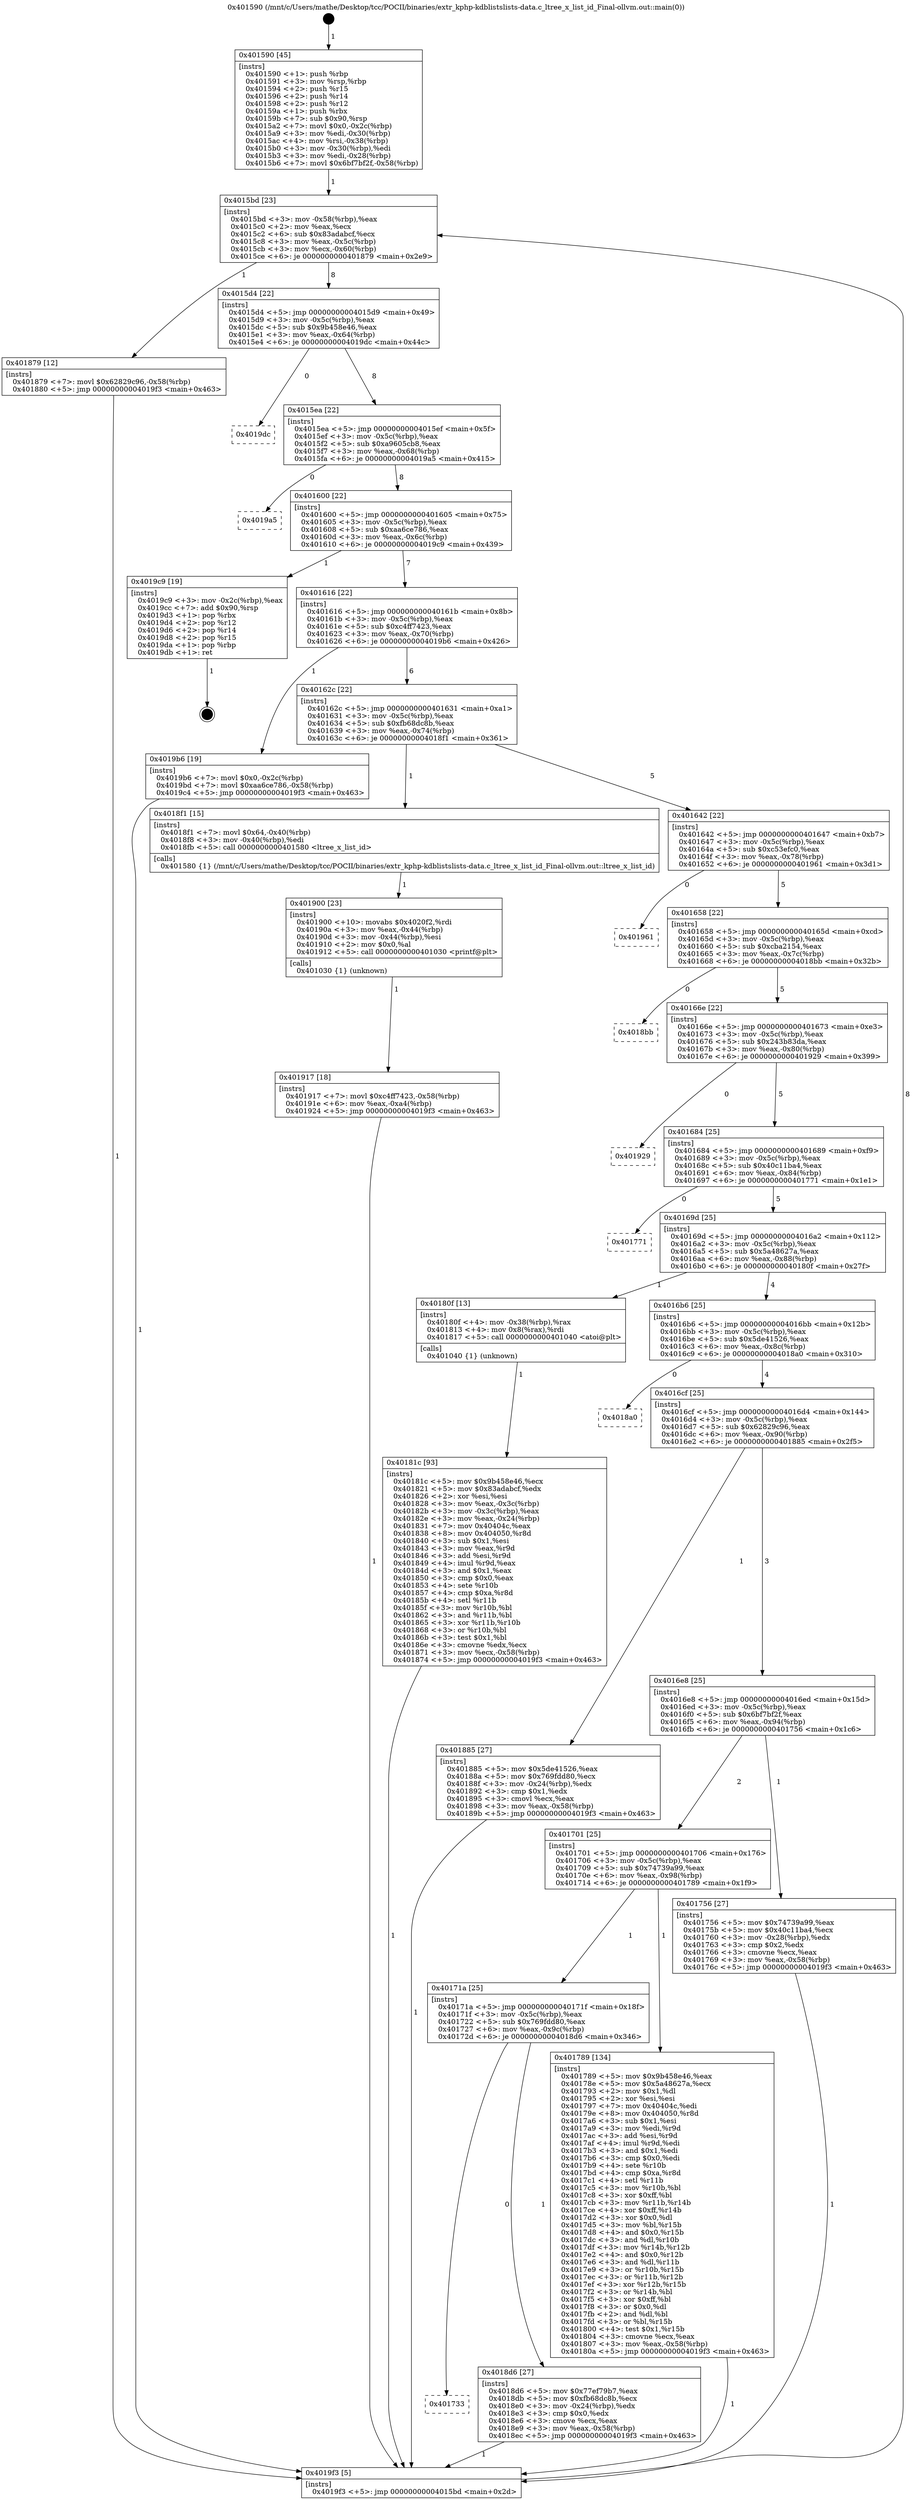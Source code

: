 digraph "0x401590" {
  label = "0x401590 (/mnt/c/Users/mathe/Desktop/tcc/POCII/binaries/extr_kphp-kdblistslists-data.c_ltree_x_list_id_Final-ollvm.out::main(0))"
  labelloc = "t"
  node[shape=record]

  Entry [label="",width=0.3,height=0.3,shape=circle,fillcolor=black,style=filled]
  "0x4015bd" [label="{
     0x4015bd [23]\l
     | [instrs]\l
     &nbsp;&nbsp;0x4015bd \<+3\>: mov -0x58(%rbp),%eax\l
     &nbsp;&nbsp;0x4015c0 \<+2\>: mov %eax,%ecx\l
     &nbsp;&nbsp;0x4015c2 \<+6\>: sub $0x83adabcf,%ecx\l
     &nbsp;&nbsp;0x4015c8 \<+3\>: mov %eax,-0x5c(%rbp)\l
     &nbsp;&nbsp;0x4015cb \<+3\>: mov %ecx,-0x60(%rbp)\l
     &nbsp;&nbsp;0x4015ce \<+6\>: je 0000000000401879 \<main+0x2e9\>\l
  }"]
  "0x401879" [label="{
     0x401879 [12]\l
     | [instrs]\l
     &nbsp;&nbsp;0x401879 \<+7\>: movl $0x62829c96,-0x58(%rbp)\l
     &nbsp;&nbsp;0x401880 \<+5\>: jmp 00000000004019f3 \<main+0x463\>\l
  }"]
  "0x4015d4" [label="{
     0x4015d4 [22]\l
     | [instrs]\l
     &nbsp;&nbsp;0x4015d4 \<+5\>: jmp 00000000004015d9 \<main+0x49\>\l
     &nbsp;&nbsp;0x4015d9 \<+3\>: mov -0x5c(%rbp),%eax\l
     &nbsp;&nbsp;0x4015dc \<+5\>: sub $0x9b458e46,%eax\l
     &nbsp;&nbsp;0x4015e1 \<+3\>: mov %eax,-0x64(%rbp)\l
     &nbsp;&nbsp;0x4015e4 \<+6\>: je 00000000004019dc \<main+0x44c\>\l
  }"]
  Exit [label="",width=0.3,height=0.3,shape=circle,fillcolor=black,style=filled,peripheries=2]
  "0x4019dc" [label="{
     0x4019dc\l
  }", style=dashed]
  "0x4015ea" [label="{
     0x4015ea [22]\l
     | [instrs]\l
     &nbsp;&nbsp;0x4015ea \<+5\>: jmp 00000000004015ef \<main+0x5f\>\l
     &nbsp;&nbsp;0x4015ef \<+3\>: mov -0x5c(%rbp),%eax\l
     &nbsp;&nbsp;0x4015f2 \<+5\>: sub $0xa9605cb8,%eax\l
     &nbsp;&nbsp;0x4015f7 \<+3\>: mov %eax,-0x68(%rbp)\l
     &nbsp;&nbsp;0x4015fa \<+6\>: je 00000000004019a5 \<main+0x415\>\l
  }"]
  "0x401917" [label="{
     0x401917 [18]\l
     | [instrs]\l
     &nbsp;&nbsp;0x401917 \<+7\>: movl $0xc4ff7423,-0x58(%rbp)\l
     &nbsp;&nbsp;0x40191e \<+6\>: mov %eax,-0xa4(%rbp)\l
     &nbsp;&nbsp;0x401924 \<+5\>: jmp 00000000004019f3 \<main+0x463\>\l
  }"]
  "0x4019a5" [label="{
     0x4019a5\l
  }", style=dashed]
  "0x401600" [label="{
     0x401600 [22]\l
     | [instrs]\l
     &nbsp;&nbsp;0x401600 \<+5\>: jmp 0000000000401605 \<main+0x75\>\l
     &nbsp;&nbsp;0x401605 \<+3\>: mov -0x5c(%rbp),%eax\l
     &nbsp;&nbsp;0x401608 \<+5\>: sub $0xaa6ce786,%eax\l
     &nbsp;&nbsp;0x40160d \<+3\>: mov %eax,-0x6c(%rbp)\l
     &nbsp;&nbsp;0x401610 \<+6\>: je 00000000004019c9 \<main+0x439\>\l
  }"]
  "0x401900" [label="{
     0x401900 [23]\l
     | [instrs]\l
     &nbsp;&nbsp;0x401900 \<+10\>: movabs $0x4020f2,%rdi\l
     &nbsp;&nbsp;0x40190a \<+3\>: mov %eax,-0x44(%rbp)\l
     &nbsp;&nbsp;0x40190d \<+3\>: mov -0x44(%rbp),%esi\l
     &nbsp;&nbsp;0x401910 \<+2\>: mov $0x0,%al\l
     &nbsp;&nbsp;0x401912 \<+5\>: call 0000000000401030 \<printf@plt\>\l
     | [calls]\l
     &nbsp;&nbsp;0x401030 \{1\} (unknown)\l
  }"]
  "0x4019c9" [label="{
     0x4019c9 [19]\l
     | [instrs]\l
     &nbsp;&nbsp;0x4019c9 \<+3\>: mov -0x2c(%rbp),%eax\l
     &nbsp;&nbsp;0x4019cc \<+7\>: add $0x90,%rsp\l
     &nbsp;&nbsp;0x4019d3 \<+1\>: pop %rbx\l
     &nbsp;&nbsp;0x4019d4 \<+2\>: pop %r12\l
     &nbsp;&nbsp;0x4019d6 \<+2\>: pop %r14\l
     &nbsp;&nbsp;0x4019d8 \<+2\>: pop %r15\l
     &nbsp;&nbsp;0x4019da \<+1\>: pop %rbp\l
     &nbsp;&nbsp;0x4019db \<+1\>: ret\l
  }"]
  "0x401616" [label="{
     0x401616 [22]\l
     | [instrs]\l
     &nbsp;&nbsp;0x401616 \<+5\>: jmp 000000000040161b \<main+0x8b\>\l
     &nbsp;&nbsp;0x40161b \<+3\>: mov -0x5c(%rbp),%eax\l
     &nbsp;&nbsp;0x40161e \<+5\>: sub $0xc4ff7423,%eax\l
     &nbsp;&nbsp;0x401623 \<+3\>: mov %eax,-0x70(%rbp)\l
     &nbsp;&nbsp;0x401626 \<+6\>: je 00000000004019b6 \<main+0x426\>\l
  }"]
  "0x401733" [label="{
     0x401733\l
  }", style=dashed]
  "0x4019b6" [label="{
     0x4019b6 [19]\l
     | [instrs]\l
     &nbsp;&nbsp;0x4019b6 \<+7\>: movl $0x0,-0x2c(%rbp)\l
     &nbsp;&nbsp;0x4019bd \<+7\>: movl $0xaa6ce786,-0x58(%rbp)\l
     &nbsp;&nbsp;0x4019c4 \<+5\>: jmp 00000000004019f3 \<main+0x463\>\l
  }"]
  "0x40162c" [label="{
     0x40162c [22]\l
     | [instrs]\l
     &nbsp;&nbsp;0x40162c \<+5\>: jmp 0000000000401631 \<main+0xa1\>\l
     &nbsp;&nbsp;0x401631 \<+3\>: mov -0x5c(%rbp),%eax\l
     &nbsp;&nbsp;0x401634 \<+5\>: sub $0xfb68dc8b,%eax\l
     &nbsp;&nbsp;0x401639 \<+3\>: mov %eax,-0x74(%rbp)\l
     &nbsp;&nbsp;0x40163c \<+6\>: je 00000000004018f1 \<main+0x361\>\l
  }"]
  "0x4018d6" [label="{
     0x4018d6 [27]\l
     | [instrs]\l
     &nbsp;&nbsp;0x4018d6 \<+5\>: mov $0x77ef79b7,%eax\l
     &nbsp;&nbsp;0x4018db \<+5\>: mov $0xfb68dc8b,%ecx\l
     &nbsp;&nbsp;0x4018e0 \<+3\>: mov -0x24(%rbp),%edx\l
     &nbsp;&nbsp;0x4018e3 \<+3\>: cmp $0x0,%edx\l
     &nbsp;&nbsp;0x4018e6 \<+3\>: cmove %ecx,%eax\l
     &nbsp;&nbsp;0x4018e9 \<+3\>: mov %eax,-0x58(%rbp)\l
     &nbsp;&nbsp;0x4018ec \<+5\>: jmp 00000000004019f3 \<main+0x463\>\l
  }"]
  "0x4018f1" [label="{
     0x4018f1 [15]\l
     | [instrs]\l
     &nbsp;&nbsp;0x4018f1 \<+7\>: movl $0x64,-0x40(%rbp)\l
     &nbsp;&nbsp;0x4018f8 \<+3\>: mov -0x40(%rbp),%edi\l
     &nbsp;&nbsp;0x4018fb \<+5\>: call 0000000000401580 \<ltree_x_list_id\>\l
     | [calls]\l
     &nbsp;&nbsp;0x401580 \{1\} (/mnt/c/Users/mathe/Desktop/tcc/POCII/binaries/extr_kphp-kdblistslists-data.c_ltree_x_list_id_Final-ollvm.out::ltree_x_list_id)\l
  }"]
  "0x401642" [label="{
     0x401642 [22]\l
     | [instrs]\l
     &nbsp;&nbsp;0x401642 \<+5\>: jmp 0000000000401647 \<main+0xb7\>\l
     &nbsp;&nbsp;0x401647 \<+3\>: mov -0x5c(%rbp),%eax\l
     &nbsp;&nbsp;0x40164a \<+5\>: sub $0xc53efc0,%eax\l
     &nbsp;&nbsp;0x40164f \<+3\>: mov %eax,-0x78(%rbp)\l
     &nbsp;&nbsp;0x401652 \<+6\>: je 0000000000401961 \<main+0x3d1\>\l
  }"]
  "0x40181c" [label="{
     0x40181c [93]\l
     | [instrs]\l
     &nbsp;&nbsp;0x40181c \<+5\>: mov $0x9b458e46,%ecx\l
     &nbsp;&nbsp;0x401821 \<+5\>: mov $0x83adabcf,%edx\l
     &nbsp;&nbsp;0x401826 \<+2\>: xor %esi,%esi\l
     &nbsp;&nbsp;0x401828 \<+3\>: mov %eax,-0x3c(%rbp)\l
     &nbsp;&nbsp;0x40182b \<+3\>: mov -0x3c(%rbp),%eax\l
     &nbsp;&nbsp;0x40182e \<+3\>: mov %eax,-0x24(%rbp)\l
     &nbsp;&nbsp;0x401831 \<+7\>: mov 0x40404c,%eax\l
     &nbsp;&nbsp;0x401838 \<+8\>: mov 0x404050,%r8d\l
     &nbsp;&nbsp;0x401840 \<+3\>: sub $0x1,%esi\l
     &nbsp;&nbsp;0x401843 \<+3\>: mov %eax,%r9d\l
     &nbsp;&nbsp;0x401846 \<+3\>: add %esi,%r9d\l
     &nbsp;&nbsp;0x401849 \<+4\>: imul %r9d,%eax\l
     &nbsp;&nbsp;0x40184d \<+3\>: and $0x1,%eax\l
     &nbsp;&nbsp;0x401850 \<+3\>: cmp $0x0,%eax\l
     &nbsp;&nbsp;0x401853 \<+4\>: sete %r10b\l
     &nbsp;&nbsp;0x401857 \<+4\>: cmp $0xa,%r8d\l
     &nbsp;&nbsp;0x40185b \<+4\>: setl %r11b\l
     &nbsp;&nbsp;0x40185f \<+3\>: mov %r10b,%bl\l
     &nbsp;&nbsp;0x401862 \<+3\>: and %r11b,%bl\l
     &nbsp;&nbsp;0x401865 \<+3\>: xor %r11b,%r10b\l
     &nbsp;&nbsp;0x401868 \<+3\>: or %r10b,%bl\l
     &nbsp;&nbsp;0x40186b \<+3\>: test $0x1,%bl\l
     &nbsp;&nbsp;0x40186e \<+3\>: cmovne %edx,%ecx\l
     &nbsp;&nbsp;0x401871 \<+3\>: mov %ecx,-0x58(%rbp)\l
     &nbsp;&nbsp;0x401874 \<+5\>: jmp 00000000004019f3 \<main+0x463\>\l
  }"]
  "0x401961" [label="{
     0x401961\l
  }", style=dashed]
  "0x401658" [label="{
     0x401658 [22]\l
     | [instrs]\l
     &nbsp;&nbsp;0x401658 \<+5\>: jmp 000000000040165d \<main+0xcd\>\l
     &nbsp;&nbsp;0x40165d \<+3\>: mov -0x5c(%rbp),%eax\l
     &nbsp;&nbsp;0x401660 \<+5\>: sub $0xcba2154,%eax\l
     &nbsp;&nbsp;0x401665 \<+3\>: mov %eax,-0x7c(%rbp)\l
     &nbsp;&nbsp;0x401668 \<+6\>: je 00000000004018bb \<main+0x32b\>\l
  }"]
  "0x40171a" [label="{
     0x40171a [25]\l
     | [instrs]\l
     &nbsp;&nbsp;0x40171a \<+5\>: jmp 000000000040171f \<main+0x18f\>\l
     &nbsp;&nbsp;0x40171f \<+3\>: mov -0x5c(%rbp),%eax\l
     &nbsp;&nbsp;0x401722 \<+5\>: sub $0x769fdd80,%eax\l
     &nbsp;&nbsp;0x401727 \<+6\>: mov %eax,-0x9c(%rbp)\l
     &nbsp;&nbsp;0x40172d \<+6\>: je 00000000004018d6 \<main+0x346\>\l
  }"]
  "0x4018bb" [label="{
     0x4018bb\l
  }", style=dashed]
  "0x40166e" [label="{
     0x40166e [22]\l
     | [instrs]\l
     &nbsp;&nbsp;0x40166e \<+5\>: jmp 0000000000401673 \<main+0xe3\>\l
     &nbsp;&nbsp;0x401673 \<+3\>: mov -0x5c(%rbp),%eax\l
     &nbsp;&nbsp;0x401676 \<+5\>: sub $0x243b83da,%eax\l
     &nbsp;&nbsp;0x40167b \<+3\>: mov %eax,-0x80(%rbp)\l
     &nbsp;&nbsp;0x40167e \<+6\>: je 0000000000401929 \<main+0x399\>\l
  }"]
  "0x401789" [label="{
     0x401789 [134]\l
     | [instrs]\l
     &nbsp;&nbsp;0x401789 \<+5\>: mov $0x9b458e46,%eax\l
     &nbsp;&nbsp;0x40178e \<+5\>: mov $0x5a48627a,%ecx\l
     &nbsp;&nbsp;0x401793 \<+2\>: mov $0x1,%dl\l
     &nbsp;&nbsp;0x401795 \<+2\>: xor %esi,%esi\l
     &nbsp;&nbsp;0x401797 \<+7\>: mov 0x40404c,%edi\l
     &nbsp;&nbsp;0x40179e \<+8\>: mov 0x404050,%r8d\l
     &nbsp;&nbsp;0x4017a6 \<+3\>: sub $0x1,%esi\l
     &nbsp;&nbsp;0x4017a9 \<+3\>: mov %edi,%r9d\l
     &nbsp;&nbsp;0x4017ac \<+3\>: add %esi,%r9d\l
     &nbsp;&nbsp;0x4017af \<+4\>: imul %r9d,%edi\l
     &nbsp;&nbsp;0x4017b3 \<+3\>: and $0x1,%edi\l
     &nbsp;&nbsp;0x4017b6 \<+3\>: cmp $0x0,%edi\l
     &nbsp;&nbsp;0x4017b9 \<+4\>: sete %r10b\l
     &nbsp;&nbsp;0x4017bd \<+4\>: cmp $0xa,%r8d\l
     &nbsp;&nbsp;0x4017c1 \<+4\>: setl %r11b\l
     &nbsp;&nbsp;0x4017c5 \<+3\>: mov %r10b,%bl\l
     &nbsp;&nbsp;0x4017c8 \<+3\>: xor $0xff,%bl\l
     &nbsp;&nbsp;0x4017cb \<+3\>: mov %r11b,%r14b\l
     &nbsp;&nbsp;0x4017ce \<+4\>: xor $0xff,%r14b\l
     &nbsp;&nbsp;0x4017d2 \<+3\>: xor $0x0,%dl\l
     &nbsp;&nbsp;0x4017d5 \<+3\>: mov %bl,%r15b\l
     &nbsp;&nbsp;0x4017d8 \<+4\>: and $0x0,%r15b\l
     &nbsp;&nbsp;0x4017dc \<+3\>: and %dl,%r10b\l
     &nbsp;&nbsp;0x4017df \<+3\>: mov %r14b,%r12b\l
     &nbsp;&nbsp;0x4017e2 \<+4\>: and $0x0,%r12b\l
     &nbsp;&nbsp;0x4017e6 \<+3\>: and %dl,%r11b\l
     &nbsp;&nbsp;0x4017e9 \<+3\>: or %r10b,%r15b\l
     &nbsp;&nbsp;0x4017ec \<+3\>: or %r11b,%r12b\l
     &nbsp;&nbsp;0x4017ef \<+3\>: xor %r12b,%r15b\l
     &nbsp;&nbsp;0x4017f2 \<+3\>: or %r14b,%bl\l
     &nbsp;&nbsp;0x4017f5 \<+3\>: xor $0xff,%bl\l
     &nbsp;&nbsp;0x4017f8 \<+3\>: or $0x0,%dl\l
     &nbsp;&nbsp;0x4017fb \<+2\>: and %dl,%bl\l
     &nbsp;&nbsp;0x4017fd \<+3\>: or %bl,%r15b\l
     &nbsp;&nbsp;0x401800 \<+4\>: test $0x1,%r15b\l
     &nbsp;&nbsp;0x401804 \<+3\>: cmovne %ecx,%eax\l
     &nbsp;&nbsp;0x401807 \<+3\>: mov %eax,-0x58(%rbp)\l
     &nbsp;&nbsp;0x40180a \<+5\>: jmp 00000000004019f3 \<main+0x463\>\l
  }"]
  "0x401929" [label="{
     0x401929\l
  }", style=dashed]
  "0x401684" [label="{
     0x401684 [25]\l
     | [instrs]\l
     &nbsp;&nbsp;0x401684 \<+5\>: jmp 0000000000401689 \<main+0xf9\>\l
     &nbsp;&nbsp;0x401689 \<+3\>: mov -0x5c(%rbp),%eax\l
     &nbsp;&nbsp;0x40168c \<+5\>: sub $0x40c11ba4,%eax\l
     &nbsp;&nbsp;0x401691 \<+6\>: mov %eax,-0x84(%rbp)\l
     &nbsp;&nbsp;0x401697 \<+6\>: je 0000000000401771 \<main+0x1e1\>\l
  }"]
  "0x401590" [label="{
     0x401590 [45]\l
     | [instrs]\l
     &nbsp;&nbsp;0x401590 \<+1\>: push %rbp\l
     &nbsp;&nbsp;0x401591 \<+3\>: mov %rsp,%rbp\l
     &nbsp;&nbsp;0x401594 \<+2\>: push %r15\l
     &nbsp;&nbsp;0x401596 \<+2\>: push %r14\l
     &nbsp;&nbsp;0x401598 \<+2\>: push %r12\l
     &nbsp;&nbsp;0x40159a \<+1\>: push %rbx\l
     &nbsp;&nbsp;0x40159b \<+7\>: sub $0x90,%rsp\l
     &nbsp;&nbsp;0x4015a2 \<+7\>: movl $0x0,-0x2c(%rbp)\l
     &nbsp;&nbsp;0x4015a9 \<+3\>: mov %edi,-0x30(%rbp)\l
     &nbsp;&nbsp;0x4015ac \<+4\>: mov %rsi,-0x38(%rbp)\l
     &nbsp;&nbsp;0x4015b0 \<+3\>: mov -0x30(%rbp),%edi\l
     &nbsp;&nbsp;0x4015b3 \<+3\>: mov %edi,-0x28(%rbp)\l
     &nbsp;&nbsp;0x4015b6 \<+7\>: movl $0x6bf7bf2f,-0x58(%rbp)\l
  }"]
  "0x401771" [label="{
     0x401771\l
  }", style=dashed]
  "0x40169d" [label="{
     0x40169d [25]\l
     | [instrs]\l
     &nbsp;&nbsp;0x40169d \<+5\>: jmp 00000000004016a2 \<main+0x112\>\l
     &nbsp;&nbsp;0x4016a2 \<+3\>: mov -0x5c(%rbp),%eax\l
     &nbsp;&nbsp;0x4016a5 \<+5\>: sub $0x5a48627a,%eax\l
     &nbsp;&nbsp;0x4016aa \<+6\>: mov %eax,-0x88(%rbp)\l
     &nbsp;&nbsp;0x4016b0 \<+6\>: je 000000000040180f \<main+0x27f\>\l
  }"]
  "0x4019f3" [label="{
     0x4019f3 [5]\l
     | [instrs]\l
     &nbsp;&nbsp;0x4019f3 \<+5\>: jmp 00000000004015bd \<main+0x2d\>\l
  }"]
  "0x40180f" [label="{
     0x40180f [13]\l
     | [instrs]\l
     &nbsp;&nbsp;0x40180f \<+4\>: mov -0x38(%rbp),%rax\l
     &nbsp;&nbsp;0x401813 \<+4\>: mov 0x8(%rax),%rdi\l
     &nbsp;&nbsp;0x401817 \<+5\>: call 0000000000401040 \<atoi@plt\>\l
     | [calls]\l
     &nbsp;&nbsp;0x401040 \{1\} (unknown)\l
  }"]
  "0x4016b6" [label="{
     0x4016b6 [25]\l
     | [instrs]\l
     &nbsp;&nbsp;0x4016b6 \<+5\>: jmp 00000000004016bb \<main+0x12b\>\l
     &nbsp;&nbsp;0x4016bb \<+3\>: mov -0x5c(%rbp),%eax\l
     &nbsp;&nbsp;0x4016be \<+5\>: sub $0x5de41526,%eax\l
     &nbsp;&nbsp;0x4016c3 \<+6\>: mov %eax,-0x8c(%rbp)\l
     &nbsp;&nbsp;0x4016c9 \<+6\>: je 00000000004018a0 \<main+0x310\>\l
  }"]
  "0x401701" [label="{
     0x401701 [25]\l
     | [instrs]\l
     &nbsp;&nbsp;0x401701 \<+5\>: jmp 0000000000401706 \<main+0x176\>\l
     &nbsp;&nbsp;0x401706 \<+3\>: mov -0x5c(%rbp),%eax\l
     &nbsp;&nbsp;0x401709 \<+5\>: sub $0x74739a99,%eax\l
     &nbsp;&nbsp;0x40170e \<+6\>: mov %eax,-0x98(%rbp)\l
     &nbsp;&nbsp;0x401714 \<+6\>: je 0000000000401789 \<main+0x1f9\>\l
  }"]
  "0x4018a0" [label="{
     0x4018a0\l
  }", style=dashed]
  "0x4016cf" [label="{
     0x4016cf [25]\l
     | [instrs]\l
     &nbsp;&nbsp;0x4016cf \<+5\>: jmp 00000000004016d4 \<main+0x144\>\l
     &nbsp;&nbsp;0x4016d4 \<+3\>: mov -0x5c(%rbp),%eax\l
     &nbsp;&nbsp;0x4016d7 \<+5\>: sub $0x62829c96,%eax\l
     &nbsp;&nbsp;0x4016dc \<+6\>: mov %eax,-0x90(%rbp)\l
     &nbsp;&nbsp;0x4016e2 \<+6\>: je 0000000000401885 \<main+0x2f5\>\l
  }"]
  "0x401756" [label="{
     0x401756 [27]\l
     | [instrs]\l
     &nbsp;&nbsp;0x401756 \<+5\>: mov $0x74739a99,%eax\l
     &nbsp;&nbsp;0x40175b \<+5\>: mov $0x40c11ba4,%ecx\l
     &nbsp;&nbsp;0x401760 \<+3\>: mov -0x28(%rbp),%edx\l
     &nbsp;&nbsp;0x401763 \<+3\>: cmp $0x2,%edx\l
     &nbsp;&nbsp;0x401766 \<+3\>: cmovne %ecx,%eax\l
     &nbsp;&nbsp;0x401769 \<+3\>: mov %eax,-0x58(%rbp)\l
     &nbsp;&nbsp;0x40176c \<+5\>: jmp 00000000004019f3 \<main+0x463\>\l
  }"]
  "0x401885" [label="{
     0x401885 [27]\l
     | [instrs]\l
     &nbsp;&nbsp;0x401885 \<+5\>: mov $0x5de41526,%eax\l
     &nbsp;&nbsp;0x40188a \<+5\>: mov $0x769fdd80,%ecx\l
     &nbsp;&nbsp;0x40188f \<+3\>: mov -0x24(%rbp),%edx\l
     &nbsp;&nbsp;0x401892 \<+3\>: cmp $0x1,%edx\l
     &nbsp;&nbsp;0x401895 \<+3\>: cmovl %ecx,%eax\l
     &nbsp;&nbsp;0x401898 \<+3\>: mov %eax,-0x58(%rbp)\l
     &nbsp;&nbsp;0x40189b \<+5\>: jmp 00000000004019f3 \<main+0x463\>\l
  }"]
  "0x4016e8" [label="{
     0x4016e8 [25]\l
     | [instrs]\l
     &nbsp;&nbsp;0x4016e8 \<+5\>: jmp 00000000004016ed \<main+0x15d\>\l
     &nbsp;&nbsp;0x4016ed \<+3\>: mov -0x5c(%rbp),%eax\l
     &nbsp;&nbsp;0x4016f0 \<+5\>: sub $0x6bf7bf2f,%eax\l
     &nbsp;&nbsp;0x4016f5 \<+6\>: mov %eax,-0x94(%rbp)\l
     &nbsp;&nbsp;0x4016fb \<+6\>: je 0000000000401756 \<main+0x1c6\>\l
  }"]
  Entry -> "0x401590" [label=" 1"]
  "0x4015bd" -> "0x401879" [label=" 1"]
  "0x4015bd" -> "0x4015d4" [label=" 8"]
  "0x4019c9" -> Exit [label=" 1"]
  "0x4015d4" -> "0x4019dc" [label=" 0"]
  "0x4015d4" -> "0x4015ea" [label=" 8"]
  "0x4019b6" -> "0x4019f3" [label=" 1"]
  "0x4015ea" -> "0x4019a5" [label=" 0"]
  "0x4015ea" -> "0x401600" [label=" 8"]
  "0x401917" -> "0x4019f3" [label=" 1"]
  "0x401600" -> "0x4019c9" [label=" 1"]
  "0x401600" -> "0x401616" [label=" 7"]
  "0x401900" -> "0x401917" [label=" 1"]
  "0x401616" -> "0x4019b6" [label=" 1"]
  "0x401616" -> "0x40162c" [label=" 6"]
  "0x4018f1" -> "0x401900" [label=" 1"]
  "0x40162c" -> "0x4018f1" [label=" 1"]
  "0x40162c" -> "0x401642" [label=" 5"]
  "0x4018d6" -> "0x4019f3" [label=" 1"]
  "0x401642" -> "0x401961" [label=" 0"]
  "0x401642" -> "0x401658" [label=" 5"]
  "0x40171a" -> "0x4018d6" [label=" 1"]
  "0x401658" -> "0x4018bb" [label=" 0"]
  "0x401658" -> "0x40166e" [label=" 5"]
  "0x40171a" -> "0x401733" [label=" 0"]
  "0x40166e" -> "0x401929" [label=" 0"]
  "0x40166e" -> "0x401684" [label=" 5"]
  "0x401885" -> "0x4019f3" [label=" 1"]
  "0x401684" -> "0x401771" [label=" 0"]
  "0x401684" -> "0x40169d" [label=" 5"]
  "0x40181c" -> "0x4019f3" [label=" 1"]
  "0x40169d" -> "0x40180f" [label=" 1"]
  "0x40169d" -> "0x4016b6" [label=" 4"]
  "0x40180f" -> "0x40181c" [label=" 1"]
  "0x4016b6" -> "0x4018a0" [label=" 0"]
  "0x4016b6" -> "0x4016cf" [label=" 4"]
  "0x401789" -> "0x4019f3" [label=" 1"]
  "0x4016cf" -> "0x401885" [label=" 1"]
  "0x4016cf" -> "0x4016e8" [label=" 3"]
  "0x401701" -> "0x40171a" [label=" 1"]
  "0x4016e8" -> "0x401756" [label=" 1"]
  "0x4016e8" -> "0x401701" [label=" 2"]
  "0x401756" -> "0x4019f3" [label=" 1"]
  "0x401590" -> "0x4015bd" [label=" 1"]
  "0x4019f3" -> "0x4015bd" [label=" 8"]
  "0x401879" -> "0x4019f3" [label=" 1"]
  "0x401701" -> "0x401789" [label=" 1"]
}
